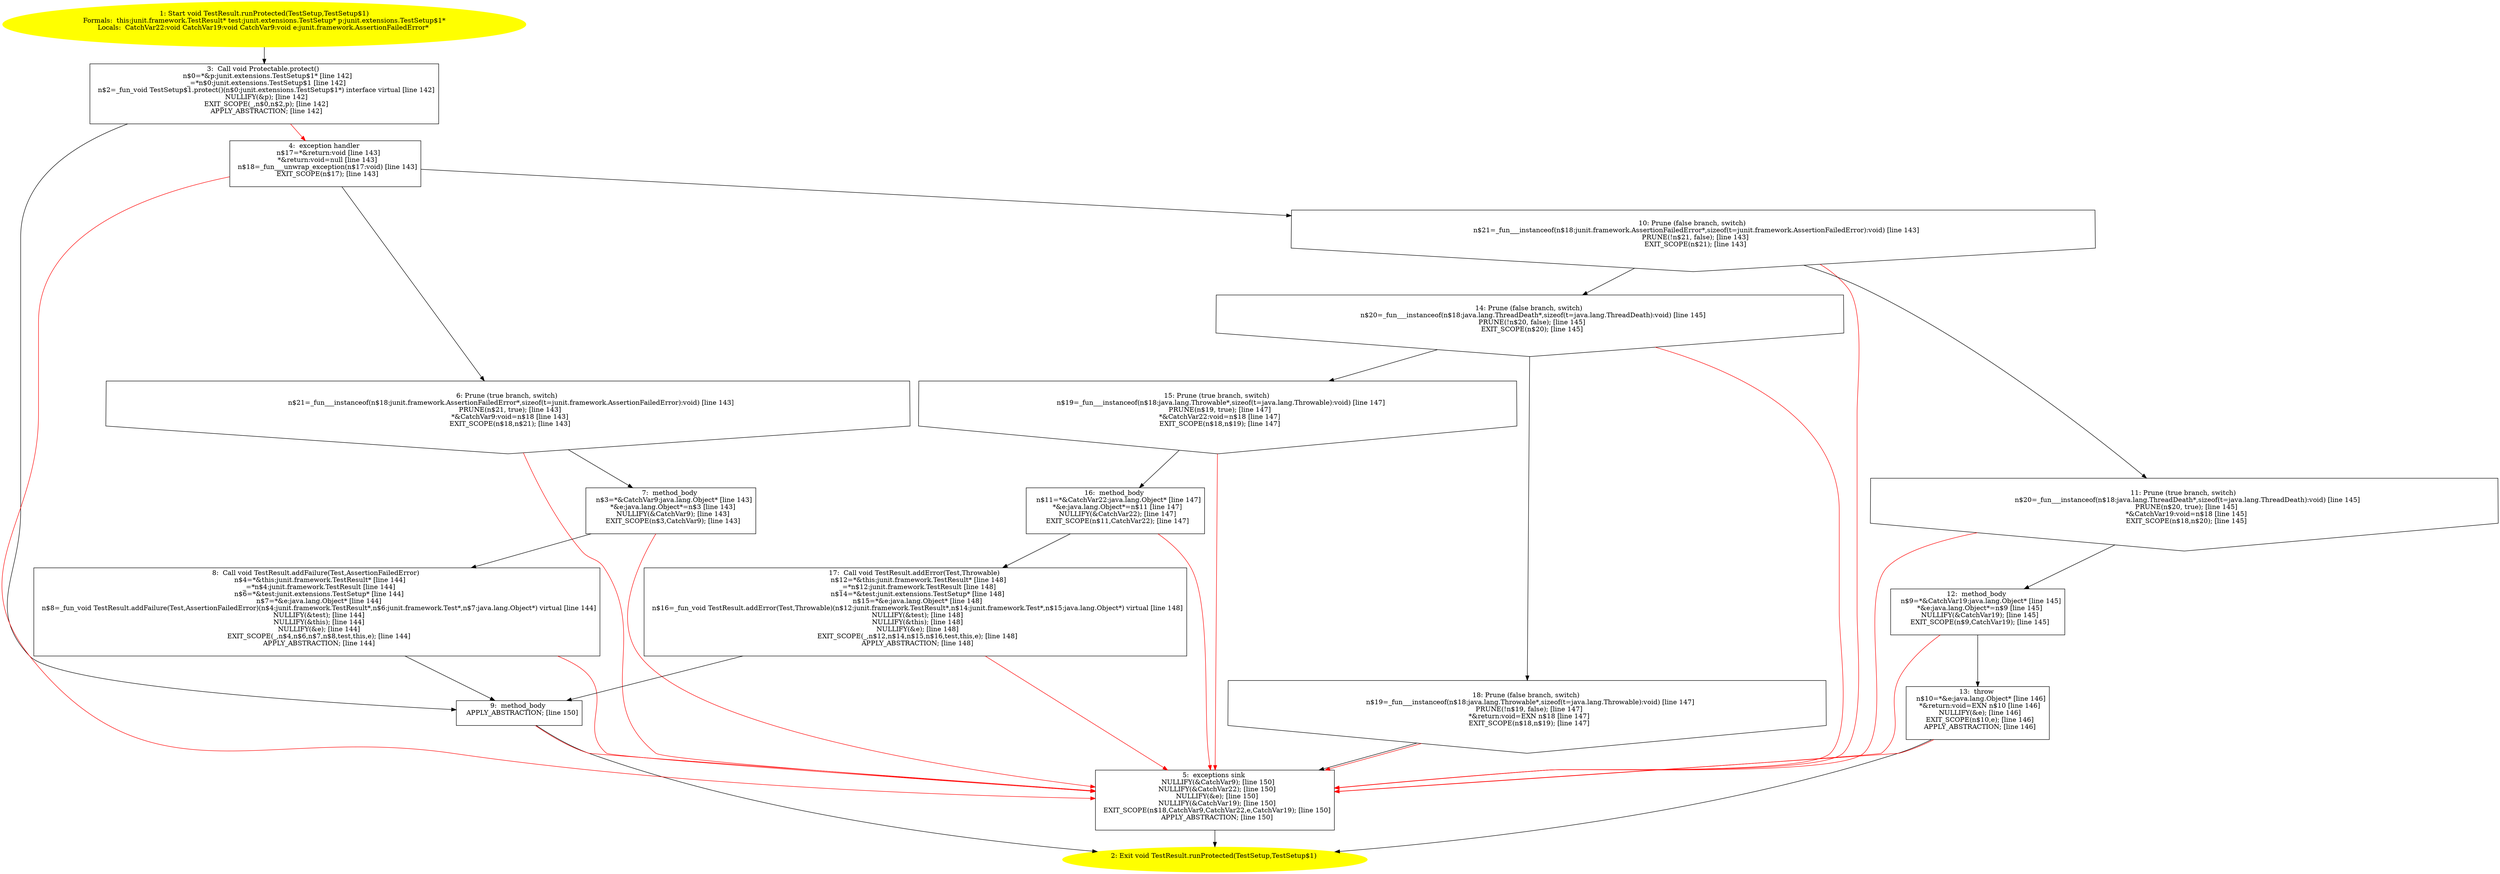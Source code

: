 /* @generated */
digraph cfg {
"junit.framework.TestResult.runProtected(junit.extensions.TestSetup,junit.extensions.TestSetup$1):voi.a473cd15567b9eafdbe2000b05069420_1" [label="1: Start void TestResult.runProtected(TestSetup,TestSetup$1)\nFormals:  this:junit.framework.TestResult* test:junit.extensions.TestSetup* p:junit.extensions.TestSetup$1*\nLocals:  CatchVar22:void CatchVar19:void CatchVar9:void e:junit.framework.AssertionFailedError* \n  " color=yellow style=filled]
	

	 "junit.framework.TestResult.runProtected(junit.extensions.TestSetup,junit.extensions.TestSetup$1):voi.a473cd15567b9eafdbe2000b05069420_1" -> "junit.framework.TestResult.runProtected(junit.extensions.TestSetup,junit.extensions.TestSetup$1):voi.a473cd15567b9eafdbe2000b05069420_3" ;
"junit.framework.TestResult.runProtected(junit.extensions.TestSetup,junit.extensions.TestSetup$1):voi.a473cd15567b9eafdbe2000b05069420_2" [label="2: Exit void TestResult.runProtected(TestSetup,TestSetup$1) \n  " color=yellow style=filled]
	

"junit.framework.TestResult.runProtected(junit.extensions.TestSetup,junit.extensions.TestSetup$1):voi.a473cd15567b9eafdbe2000b05069420_3" [label="3:  Call void Protectable.protect() \n   n$0=*&p:junit.extensions.TestSetup$1* [line 142]\n  _=*n$0:junit.extensions.TestSetup$1 [line 142]\n  n$2=_fun_void TestSetup$1.protect()(n$0:junit.extensions.TestSetup$1*) interface virtual [line 142]\n  NULLIFY(&p); [line 142]\n  EXIT_SCOPE(_,n$0,n$2,p); [line 142]\n  APPLY_ABSTRACTION; [line 142]\n " shape="box"]
	

	 "junit.framework.TestResult.runProtected(junit.extensions.TestSetup,junit.extensions.TestSetup$1):voi.a473cd15567b9eafdbe2000b05069420_3" -> "junit.framework.TestResult.runProtected(junit.extensions.TestSetup,junit.extensions.TestSetup$1):voi.a473cd15567b9eafdbe2000b05069420_9" ;
	 "junit.framework.TestResult.runProtected(junit.extensions.TestSetup,junit.extensions.TestSetup$1):voi.a473cd15567b9eafdbe2000b05069420_3" -> "junit.framework.TestResult.runProtected(junit.extensions.TestSetup,junit.extensions.TestSetup$1):voi.a473cd15567b9eafdbe2000b05069420_4" [color="red" ];
"junit.framework.TestResult.runProtected(junit.extensions.TestSetup,junit.extensions.TestSetup$1):voi.a473cd15567b9eafdbe2000b05069420_4" [label="4:  exception handler \n   n$17=*&return:void [line 143]\n  *&return:void=null [line 143]\n  n$18=_fun___unwrap_exception(n$17:void) [line 143]\n  EXIT_SCOPE(n$17); [line 143]\n " shape="box"]
	

	 "junit.framework.TestResult.runProtected(junit.extensions.TestSetup,junit.extensions.TestSetup$1):voi.a473cd15567b9eafdbe2000b05069420_4" -> "junit.framework.TestResult.runProtected(junit.extensions.TestSetup,junit.extensions.TestSetup$1):voi.a473cd15567b9eafdbe2000b05069420_6" ;
	 "junit.framework.TestResult.runProtected(junit.extensions.TestSetup,junit.extensions.TestSetup$1):voi.a473cd15567b9eafdbe2000b05069420_4" -> "junit.framework.TestResult.runProtected(junit.extensions.TestSetup,junit.extensions.TestSetup$1):voi.a473cd15567b9eafdbe2000b05069420_10" ;
	 "junit.framework.TestResult.runProtected(junit.extensions.TestSetup,junit.extensions.TestSetup$1):voi.a473cd15567b9eafdbe2000b05069420_4" -> "junit.framework.TestResult.runProtected(junit.extensions.TestSetup,junit.extensions.TestSetup$1):voi.a473cd15567b9eafdbe2000b05069420_5" [color="red" ];
"junit.framework.TestResult.runProtected(junit.extensions.TestSetup,junit.extensions.TestSetup$1):voi.a473cd15567b9eafdbe2000b05069420_5" [label="5:  exceptions sink \n   NULLIFY(&CatchVar9); [line 150]\n  NULLIFY(&CatchVar22); [line 150]\n  NULLIFY(&e); [line 150]\n  NULLIFY(&CatchVar19); [line 150]\n  EXIT_SCOPE(n$18,CatchVar9,CatchVar22,e,CatchVar19); [line 150]\n  APPLY_ABSTRACTION; [line 150]\n " shape="box"]
	

	 "junit.framework.TestResult.runProtected(junit.extensions.TestSetup,junit.extensions.TestSetup$1):voi.a473cd15567b9eafdbe2000b05069420_5" -> "junit.framework.TestResult.runProtected(junit.extensions.TestSetup,junit.extensions.TestSetup$1):voi.a473cd15567b9eafdbe2000b05069420_2" ;
"junit.framework.TestResult.runProtected(junit.extensions.TestSetup,junit.extensions.TestSetup$1):voi.a473cd15567b9eafdbe2000b05069420_6" [label="6: Prune (true branch, switch) \n   n$21=_fun___instanceof(n$18:junit.framework.AssertionFailedError*,sizeof(t=junit.framework.AssertionFailedError):void) [line 143]\n  PRUNE(n$21, true); [line 143]\n  *&CatchVar9:void=n$18 [line 143]\n  EXIT_SCOPE(n$18,n$21); [line 143]\n " shape="invhouse"]
	

	 "junit.framework.TestResult.runProtected(junit.extensions.TestSetup,junit.extensions.TestSetup$1):voi.a473cd15567b9eafdbe2000b05069420_6" -> "junit.framework.TestResult.runProtected(junit.extensions.TestSetup,junit.extensions.TestSetup$1):voi.a473cd15567b9eafdbe2000b05069420_7" ;
	 "junit.framework.TestResult.runProtected(junit.extensions.TestSetup,junit.extensions.TestSetup$1):voi.a473cd15567b9eafdbe2000b05069420_6" -> "junit.framework.TestResult.runProtected(junit.extensions.TestSetup,junit.extensions.TestSetup$1):voi.a473cd15567b9eafdbe2000b05069420_5" [color="red" ];
"junit.framework.TestResult.runProtected(junit.extensions.TestSetup,junit.extensions.TestSetup$1):voi.a473cd15567b9eafdbe2000b05069420_7" [label="7:  method_body \n   n$3=*&CatchVar9:java.lang.Object* [line 143]\n  *&e:java.lang.Object*=n$3 [line 143]\n  NULLIFY(&CatchVar9); [line 143]\n  EXIT_SCOPE(n$3,CatchVar9); [line 143]\n " shape="box"]
	

	 "junit.framework.TestResult.runProtected(junit.extensions.TestSetup,junit.extensions.TestSetup$1):voi.a473cd15567b9eafdbe2000b05069420_7" -> "junit.framework.TestResult.runProtected(junit.extensions.TestSetup,junit.extensions.TestSetup$1):voi.a473cd15567b9eafdbe2000b05069420_8" ;
	 "junit.framework.TestResult.runProtected(junit.extensions.TestSetup,junit.extensions.TestSetup$1):voi.a473cd15567b9eafdbe2000b05069420_7" -> "junit.framework.TestResult.runProtected(junit.extensions.TestSetup,junit.extensions.TestSetup$1):voi.a473cd15567b9eafdbe2000b05069420_5" [color="red" ];
"junit.framework.TestResult.runProtected(junit.extensions.TestSetup,junit.extensions.TestSetup$1):voi.a473cd15567b9eafdbe2000b05069420_8" [label="8:  Call void TestResult.addFailure(Test,AssertionFailedError) \n   n$4=*&this:junit.framework.TestResult* [line 144]\n  _=*n$4:junit.framework.TestResult [line 144]\n  n$6=*&test:junit.extensions.TestSetup* [line 144]\n  n$7=*&e:java.lang.Object* [line 144]\n  n$8=_fun_void TestResult.addFailure(Test,AssertionFailedError)(n$4:junit.framework.TestResult*,n$6:junit.framework.Test*,n$7:java.lang.Object*) virtual [line 144]\n  NULLIFY(&test); [line 144]\n  NULLIFY(&this); [line 144]\n  NULLIFY(&e); [line 144]\n  EXIT_SCOPE(_,n$4,n$6,n$7,n$8,test,this,e); [line 144]\n  APPLY_ABSTRACTION; [line 144]\n " shape="box"]
	

	 "junit.framework.TestResult.runProtected(junit.extensions.TestSetup,junit.extensions.TestSetup$1):voi.a473cd15567b9eafdbe2000b05069420_8" -> "junit.framework.TestResult.runProtected(junit.extensions.TestSetup,junit.extensions.TestSetup$1):voi.a473cd15567b9eafdbe2000b05069420_9" ;
	 "junit.framework.TestResult.runProtected(junit.extensions.TestSetup,junit.extensions.TestSetup$1):voi.a473cd15567b9eafdbe2000b05069420_8" -> "junit.framework.TestResult.runProtected(junit.extensions.TestSetup,junit.extensions.TestSetup$1):voi.a473cd15567b9eafdbe2000b05069420_5" [color="red" ];
"junit.framework.TestResult.runProtected(junit.extensions.TestSetup,junit.extensions.TestSetup$1):voi.a473cd15567b9eafdbe2000b05069420_9" [label="9:  method_body \n   APPLY_ABSTRACTION; [line 150]\n " shape="box"]
	

	 "junit.framework.TestResult.runProtected(junit.extensions.TestSetup,junit.extensions.TestSetup$1):voi.a473cd15567b9eafdbe2000b05069420_9" -> "junit.framework.TestResult.runProtected(junit.extensions.TestSetup,junit.extensions.TestSetup$1):voi.a473cd15567b9eafdbe2000b05069420_2" ;
	 "junit.framework.TestResult.runProtected(junit.extensions.TestSetup,junit.extensions.TestSetup$1):voi.a473cd15567b9eafdbe2000b05069420_9" -> "junit.framework.TestResult.runProtected(junit.extensions.TestSetup,junit.extensions.TestSetup$1):voi.a473cd15567b9eafdbe2000b05069420_5" [color="red" ];
"junit.framework.TestResult.runProtected(junit.extensions.TestSetup,junit.extensions.TestSetup$1):voi.a473cd15567b9eafdbe2000b05069420_10" [label="10: Prune (false branch, switch) \n   n$21=_fun___instanceof(n$18:junit.framework.AssertionFailedError*,sizeof(t=junit.framework.AssertionFailedError):void) [line 143]\n  PRUNE(!n$21, false); [line 143]\n  EXIT_SCOPE(n$21); [line 143]\n " shape="invhouse"]
	

	 "junit.framework.TestResult.runProtected(junit.extensions.TestSetup,junit.extensions.TestSetup$1):voi.a473cd15567b9eafdbe2000b05069420_10" -> "junit.framework.TestResult.runProtected(junit.extensions.TestSetup,junit.extensions.TestSetup$1):voi.a473cd15567b9eafdbe2000b05069420_11" ;
	 "junit.framework.TestResult.runProtected(junit.extensions.TestSetup,junit.extensions.TestSetup$1):voi.a473cd15567b9eafdbe2000b05069420_10" -> "junit.framework.TestResult.runProtected(junit.extensions.TestSetup,junit.extensions.TestSetup$1):voi.a473cd15567b9eafdbe2000b05069420_14" ;
	 "junit.framework.TestResult.runProtected(junit.extensions.TestSetup,junit.extensions.TestSetup$1):voi.a473cd15567b9eafdbe2000b05069420_10" -> "junit.framework.TestResult.runProtected(junit.extensions.TestSetup,junit.extensions.TestSetup$1):voi.a473cd15567b9eafdbe2000b05069420_5" [color="red" ];
"junit.framework.TestResult.runProtected(junit.extensions.TestSetup,junit.extensions.TestSetup$1):voi.a473cd15567b9eafdbe2000b05069420_11" [label="11: Prune (true branch, switch) \n   n$20=_fun___instanceof(n$18:java.lang.ThreadDeath*,sizeof(t=java.lang.ThreadDeath):void) [line 145]\n  PRUNE(n$20, true); [line 145]\n  *&CatchVar19:void=n$18 [line 145]\n  EXIT_SCOPE(n$18,n$20); [line 145]\n " shape="invhouse"]
	

	 "junit.framework.TestResult.runProtected(junit.extensions.TestSetup,junit.extensions.TestSetup$1):voi.a473cd15567b9eafdbe2000b05069420_11" -> "junit.framework.TestResult.runProtected(junit.extensions.TestSetup,junit.extensions.TestSetup$1):voi.a473cd15567b9eafdbe2000b05069420_12" ;
	 "junit.framework.TestResult.runProtected(junit.extensions.TestSetup,junit.extensions.TestSetup$1):voi.a473cd15567b9eafdbe2000b05069420_11" -> "junit.framework.TestResult.runProtected(junit.extensions.TestSetup,junit.extensions.TestSetup$1):voi.a473cd15567b9eafdbe2000b05069420_5" [color="red" ];
"junit.framework.TestResult.runProtected(junit.extensions.TestSetup,junit.extensions.TestSetup$1):voi.a473cd15567b9eafdbe2000b05069420_12" [label="12:  method_body \n   n$9=*&CatchVar19:java.lang.Object* [line 145]\n  *&e:java.lang.Object*=n$9 [line 145]\n  NULLIFY(&CatchVar19); [line 145]\n  EXIT_SCOPE(n$9,CatchVar19); [line 145]\n " shape="box"]
	

	 "junit.framework.TestResult.runProtected(junit.extensions.TestSetup,junit.extensions.TestSetup$1):voi.a473cd15567b9eafdbe2000b05069420_12" -> "junit.framework.TestResult.runProtected(junit.extensions.TestSetup,junit.extensions.TestSetup$1):voi.a473cd15567b9eafdbe2000b05069420_13" ;
	 "junit.framework.TestResult.runProtected(junit.extensions.TestSetup,junit.extensions.TestSetup$1):voi.a473cd15567b9eafdbe2000b05069420_12" -> "junit.framework.TestResult.runProtected(junit.extensions.TestSetup,junit.extensions.TestSetup$1):voi.a473cd15567b9eafdbe2000b05069420_5" [color="red" ];
"junit.framework.TestResult.runProtected(junit.extensions.TestSetup,junit.extensions.TestSetup$1):voi.a473cd15567b9eafdbe2000b05069420_13" [label="13:  throw \n   n$10=*&e:java.lang.Object* [line 146]\n  *&return:void=EXN n$10 [line 146]\n  NULLIFY(&e); [line 146]\n  EXIT_SCOPE(n$10,e); [line 146]\n  APPLY_ABSTRACTION; [line 146]\n " shape="box"]
	

	 "junit.framework.TestResult.runProtected(junit.extensions.TestSetup,junit.extensions.TestSetup$1):voi.a473cd15567b9eafdbe2000b05069420_13" -> "junit.framework.TestResult.runProtected(junit.extensions.TestSetup,junit.extensions.TestSetup$1):voi.a473cd15567b9eafdbe2000b05069420_2" ;
	 "junit.framework.TestResult.runProtected(junit.extensions.TestSetup,junit.extensions.TestSetup$1):voi.a473cd15567b9eafdbe2000b05069420_13" -> "junit.framework.TestResult.runProtected(junit.extensions.TestSetup,junit.extensions.TestSetup$1):voi.a473cd15567b9eafdbe2000b05069420_5" [color="red" ];
"junit.framework.TestResult.runProtected(junit.extensions.TestSetup,junit.extensions.TestSetup$1):voi.a473cd15567b9eafdbe2000b05069420_14" [label="14: Prune (false branch, switch) \n   n$20=_fun___instanceof(n$18:java.lang.ThreadDeath*,sizeof(t=java.lang.ThreadDeath):void) [line 145]\n  PRUNE(!n$20, false); [line 145]\n  EXIT_SCOPE(n$20); [line 145]\n " shape="invhouse"]
	

	 "junit.framework.TestResult.runProtected(junit.extensions.TestSetup,junit.extensions.TestSetup$1):voi.a473cd15567b9eafdbe2000b05069420_14" -> "junit.framework.TestResult.runProtected(junit.extensions.TestSetup,junit.extensions.TestSetup$1):voi.a473cd15567b9eafdbe2000b05069420_15" ;
	 "junit.framework.TestResult.runProtected(junit.extensions.TestSetup,junit.extensions.TestSetup$1):voi.a473cd15567b9eafdbe2000b05069420_14" -> "junit.framework.TestResult.runProtected(junit.extensions.TestSetup,junit.extensions.TestSetup$1):voi.a473cd15567b9eafdbe2000b05069420_18" ;
	 "junit.framework.TestResult.runProtected(junit.extensions.TestSetup,junit.extensions.TestSetup$1):voi.a473cd15567b9eafdbe2000b05069420_14" -> "junit.framework.TestResult.runProtected(junit.extensions.TestSetup,junit.extensions.TestSetup$1):voi.a473cd15567b9eafdbe2000b05069420_5" [color="red" ];
"junit.framework.TestResult.runProtected(junit.extensions.TestSetup,junit.extensions.TestSetup$1):voi.a473cd15567b9eafdbe2000b05069420_15" [label="15: Prune (true branch, switch) \n   n$19=_fun___instanceof(n$18:java.lang.Throwable*,sizeof(t=java.lang.Throwable):void) [line 147]\n  PRUNE(n$19, true); [line 147]\n  *&CatchVar22:void=n$18 [line 147]\n  EXIT_SCOPE(n$18,n$19); [line 147]\n " shape="invhouse"]
	

	 "junit.framework.TestResult.runProtected(junit.extensions.TestSetup,junit.extensions.TestSetup$1):voi.a473cd15567b9eafdbe2000b05069420_15" -> "junit.framework.TestResult.runProtected(junit.extensions.TestSetup,junit.extensions.TestSetup$1):voi.a473cd15567b9eafdbe2000b05069420_16" ;
	 "junit.framework.TestResult.runProtected(junit.extensions.TestSetup,junit.extensions.TestSetup$1):voi.a473cd15567b9eafdbe2000b05069420_15" -> "junit.framework.TestResult.runProtected(junit.extensions.TestSetup,junit.extensions.TestSetup$1):voi.a473cd15567b9eafdbe2000b05069420_5" [color="red" ];
"junit.framework.TestResult.runProtected(junit.extensions.TestSetup,junit.extensions.TestSetup$1):voi.a473cd15567b9eafdbe2000b05069420_16" [label="16:  method_body \n   n$11=*&CatchVar22:java.lang.Object* [line 147]\n  *&e:java.lang.Object*=n$11 [line 147]\n  NULLIFY(&CatchVar22); [line 147]\n  EXIT_SCOPE(n$11,CatchVar22); [line 147]\n " shape="box"]
	

	 "junit.framework.TestResult.runProtected(junit.extensions.TestSetup,junit.extensions.TestSetup$1):voi.a473cd15567b9eafdbe2000b05069420_16" -> "junit.framework.TestResult.runProtected(junit.extensions.TestSetup,junit.extensions.TestSetup$1):voi.a473cd15567b9eafdbe2000b05069420_17" ;
	 "junit.framework.TestResult.runProtected(junit.extensions.TestSetup,junit.extensions.TestSetup$1):voi.a473cd15567b9eafdbe2000b05069420_16" -> "junit.framework.TestResult.runProtected(junit.extensions.TestSetup,junit.extensions.TestSetup$1):voi.a473cd15567b9eafdbe2000b05069420_5" [color="red" ];
"junit.framework.TestResult.runProtected(junit.extensions.TestSetup,junit.extensions.TestSetup$1):voi.a473cd15567b9eafdbe2000b05069420_17" [label="17:  Call void TestResult.addError(Test,Throwable) \n   n$12=*&this:junit.framework.TestResult* [line 148]\n  _=*n$12:junit.framework.TestResult [line 148]\n  n$14=*&test:junit.extensions.TestSetup* [line 148]\n  n$15=*&e:java.lang.Object* [line 148]\n  n$16=_fun_void TestResult.addError(Test,Throwable)(n$12:junit.framework.TestResult*,n$14:junit.framework.Test*,n$15:java.lang.Object*) virtual [line 148]\n  NULLIFY(&test); [line 148]\n  NULLIFY(&this); [line 148]\n  NULLIFY(&e); [line 148]\n  EXIT_SCOPE(_,n$12,n$14,n$15,n$16,test,this,e); [line 148]\n  APPLY_ABSTRACTION; [line 148]\n " shape="box"]
	

	 "junit.framework.TestResult.runProtected(junit.extensions.TestSetup,junit.extensions.TestSetup$1):voi.a473cd15567b9eafdbe2000b05069420_17" -> "junit.framework.TestResult.runProtected(junit.extensions.TestSetup,junit.extensions.TestSetup$1):voi.a473cd15567b9eafdbe2000b05069420_9" ;
	 "junit.framework.TestResult.runProtected(junit.extensions.TestSetup,junit.extensions.TestSetup$1):voi.a473cd15567b9eafdbe2000b05069420_17" -> "junit.framework.TestResult.runProtected(junit.extensions.TestSetup,junit.extensions.TestSetup$1):voi.a473cd15567b9eafdbe2000b05069420_5" [color="red" ];
"junit.framework.TestResult.runProtected(junit.extensions.TestSetup,junit.extensions.TestSetup$1):voi.a473cd15567b9eafdbe2000b05069420_18" [label="18: Prune (false branch, switch) \n   n$19=_fun___instanceof(n$18:java.lang.Throwable*,sizeof(t=java.lang.Throwable):void) [line 147]\n  PRUNE(!n$19, false); [line 147]\n  *&return:void=EXN n$18 [line 147]\n  EXIT_SCOPE(n$18,n$19); [line 147]\n " shape="invhouse"]
	

	 "junit.framework.TestResult.runProtected(junit.extensions.TestSetup,junit.extensions.TestSetup$1):voi.a473cd15567b9eafdbe2000b05069420_18" -> "junit.framework.TestResult.runProtected(junit.extensions.TestSetup,junit.extensions.TestSetup$1):voi.a473cd15567b9eafdbe2000b05069420_5" ;
	 "junit.framework.TestResult.runProtected(junit.extensions.TestSetup,junit.extensions.TestSetup$1):voi.a473cd15567b9eafdbe2000b05069420_18" -> "junit.framework.TestResult.runProtected(junit.extensions.TestSetup,junit.extensions.TestSetup$1):voi.a473cd15567b9eafdbe2000b05069420_5" [color="red" ];
}
